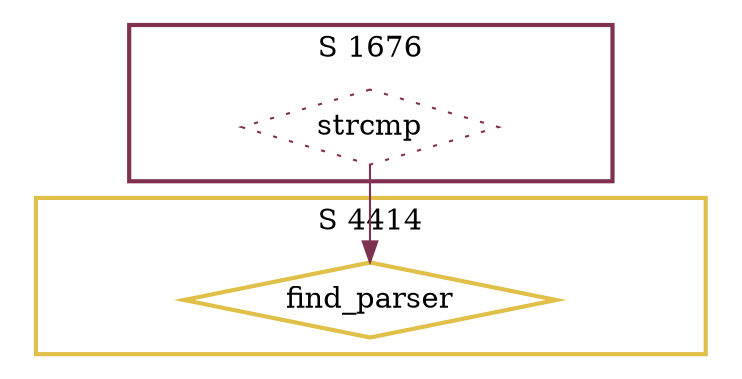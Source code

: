 digraph G {
  ratio=0.500000;
  "UV strcmp (1676)" [shape=diamond, label="strcmp", color="#803050",
                      style=dotted];
  "UV find_parser (4414)" [shape=diamond, label="find_parser",
                           color="#E0C048", style=bold];
  
  subgraph cluster_4414 { label="S 4414";
    color="#E0C048";
    style=bold;
    "UV find_parser (4414)"; };
  subgraph cluster_1676 { label="S 1676";
    color="#803050";
    style=bold;
    "UV strcmp (1676)"; };
  
  "UV strcmp (1676)" -> "UV find_parser (4414)" [color="#803050"];
  
  }